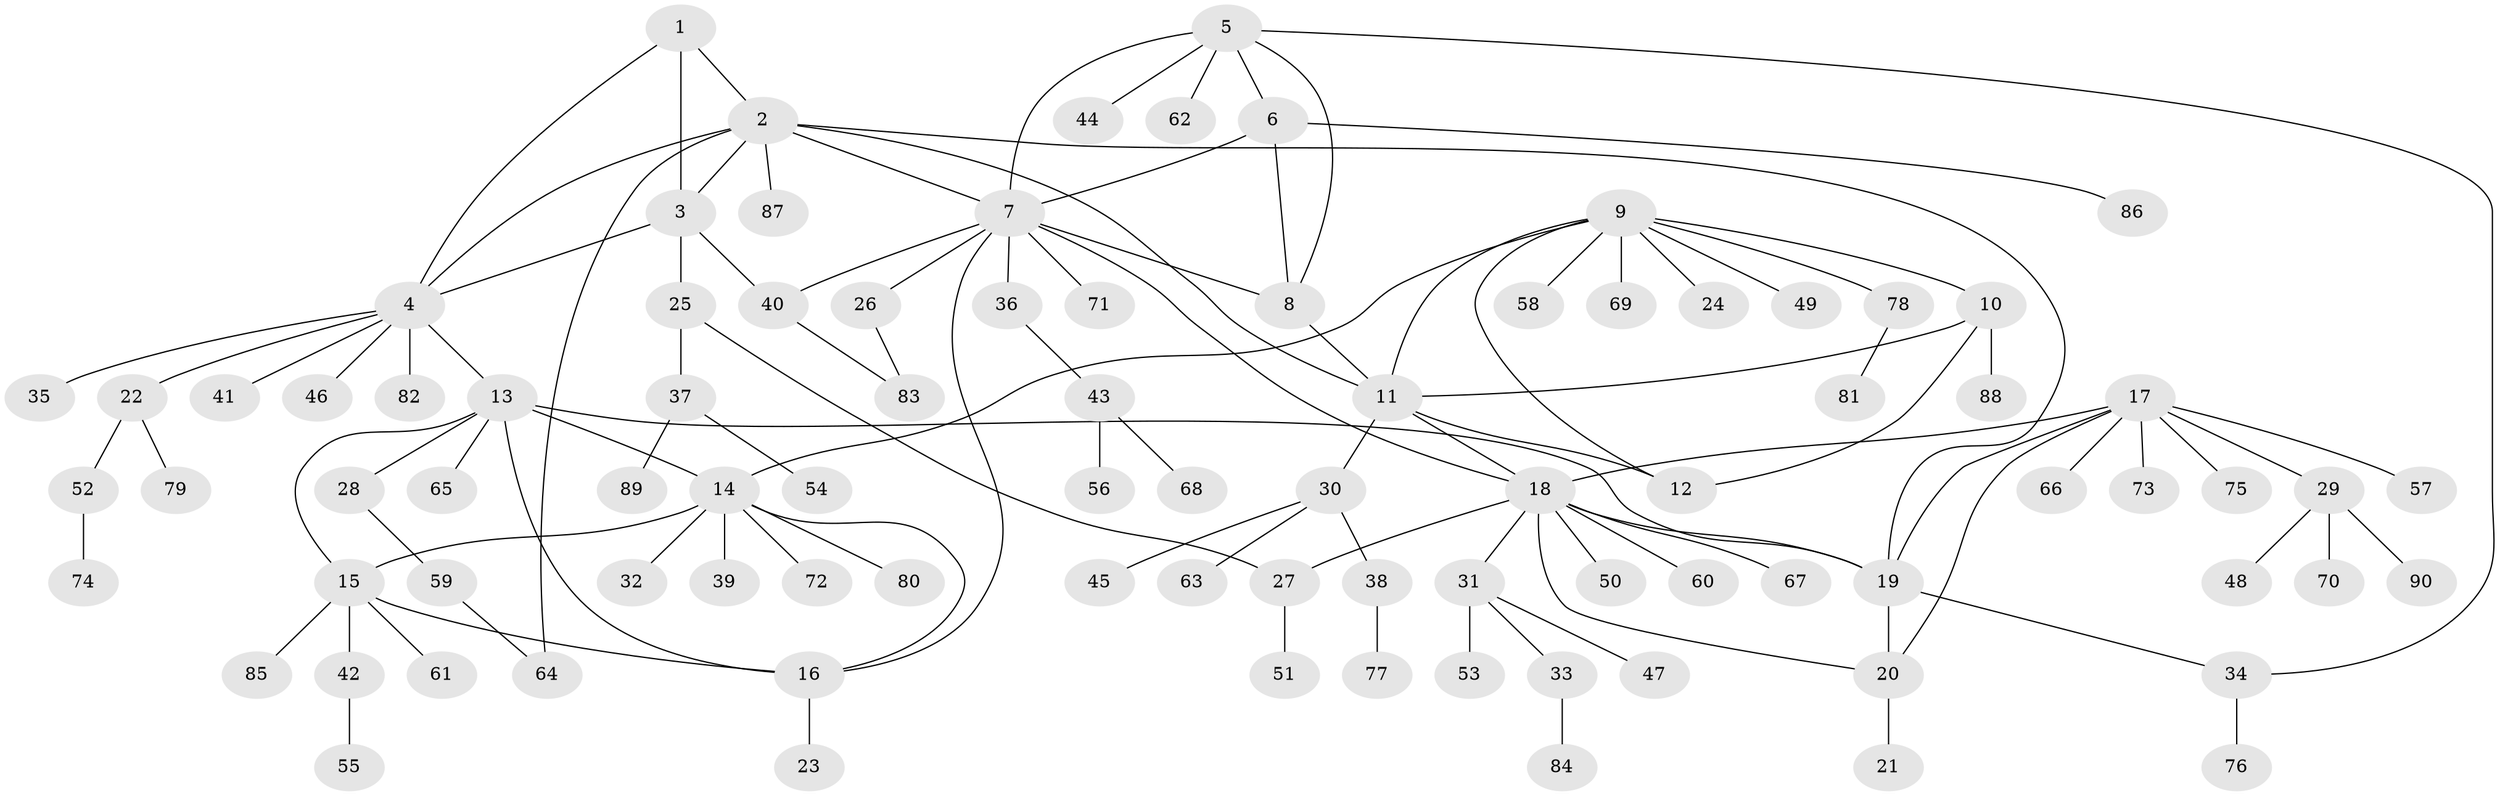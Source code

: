 // coarse degree distribution, {7: 0.07575757575757576, 8: 0.015151515151515152, 5: 0.015151515151515152, 3: 0.12121212121212122, 18: 0.015151515151515152, 4: 0.045454545454545456, 2: 0.12121212121212122, 6: 0.045454545454545456, 1: 0.5454545454545454}
// Generated by graph-tools (version 1.1) at 2025/42/03/06/25 10:42:13]
// undirected, 90 vertices, 115 edges
graph export_dot {
graph [start="1"]
  node [color=gray90,style=filled];
  1;
  2;
  3;
  4;
  5;
  6;
  7;
  8;
  9;
  10;
  11;
  12;
  13;
  14;
  15;
  16;
  17;
  18;
  19;
  20;
  21;
  22;
  23;
  24;
  25;
  26;
  27;
  28;
  29;
  30;
  31;
  32;
  33;
  34;
  35;
  36;
  37;
  38;
  39;
  40;
  41;
  42;
  43;
  44;
  45;
  46;
  47;
  48;
  49;
  50;
  51;
  52;
  53;
  54;
  55;
  56;
  57;
  58;
  59;
  60;
  61;
  62;
  63;
  64;
  65;
  66;
  67;
  68;
  69;
  70;
  71;
  72;
  73;
  74;
  75;
  76;
  77;
  78;
  79;
  80;
  81;
  82;
  83;
  84;
  85;
  86;
  87;
  88;
  89;
  90;
  1 -- 2;
  1 -- 3;
  1 -- 4;
  2 -- 3;
  2 -- 4;
  2 -- 7;
  2 -- 11;
  2 -- 19;
  2 -- 64;
  2 -- 87;
  3 -- 4;
  3 -- 25;
  3 -- 40;
  4 -- 13;
  4 -- 22;
  4 -- 35;
  4 -- 41;
  4 -- 46;
  4 -- 82;
  5 -- 6;
  5 -- 7;
  5 -- 8;
  5 -- 34;
  5 -- 44;
  5 -- 62;
  6 -- 7;
  6 -- 8;
  6 -- 86;
  7 -- 8;
  7 -- 16;
  7 -- 18;
  7 -- 26;
  7 -- 36;
  7 -- 40;
  7 -- 71;
  8 -- 11;
  9 -- 10;
  9 -- 11;
  9 -- 12;
  9 -- 14;
  9 -- 24;
  9 -- 49;
  9 -- 58;
  9 -- 69;
  9 -- 78;
  10 -- 11;
  10 -- 12;
  10 -- 88;
  11 -- 12;
  11 -- 18;
  11 -- 30;
  13 -- 14;
  13 -- 15;
  13 -- 16;
  13 -- 19;
  13 -- 28;
  13 -- 65;
  14 -- 15;
  14 -- 16;
  14 -- 32;
  14 -- 39;
  14 -- 72;
  14 -- 80;
  15 -- 16;
  15 -- 42;
  15 -- 61;
  15 -- 85;
  16 -- 23;
  17 -- 18;
  17 -- 19;
  17 -- 20;
  17 -- 29;
  17 -- 57;
  17 -- 66;
  17 -- 73;
  17 -- 75;
  18 -- 19;
  18 -- 20;
  18 -- 27;
  18 -- 31;
  18 -- 50;
  18 -- 60;
  18 -- 67;
  19 -- 20;
  19 -- 34;
  20 -- 21;
  22 -- 52;
  22 -- 79;
  25 -- 27;
  25 -- 37;
  26 -- 83;
  27 -- 51;
  28 -- 59;
  29 -- 48;
  29 -- 70;
  29 -- 90;
  30 -- 38;
  30 -- 45;
  30 -- 63;
  31 -- 33;
  31 -- 47;
  31 -- 53;
  33 -- 84;
  34 -- 76;
  36 -- 43;
  37 -- 54;
  37 -- 89;
  38 -- 77;
  40 -- 83;
  42 -- 55;
  43 -- 56;
  43 -- 68;
  52 -- 74;
  59 -- 64;
  78 -- 81;
}

